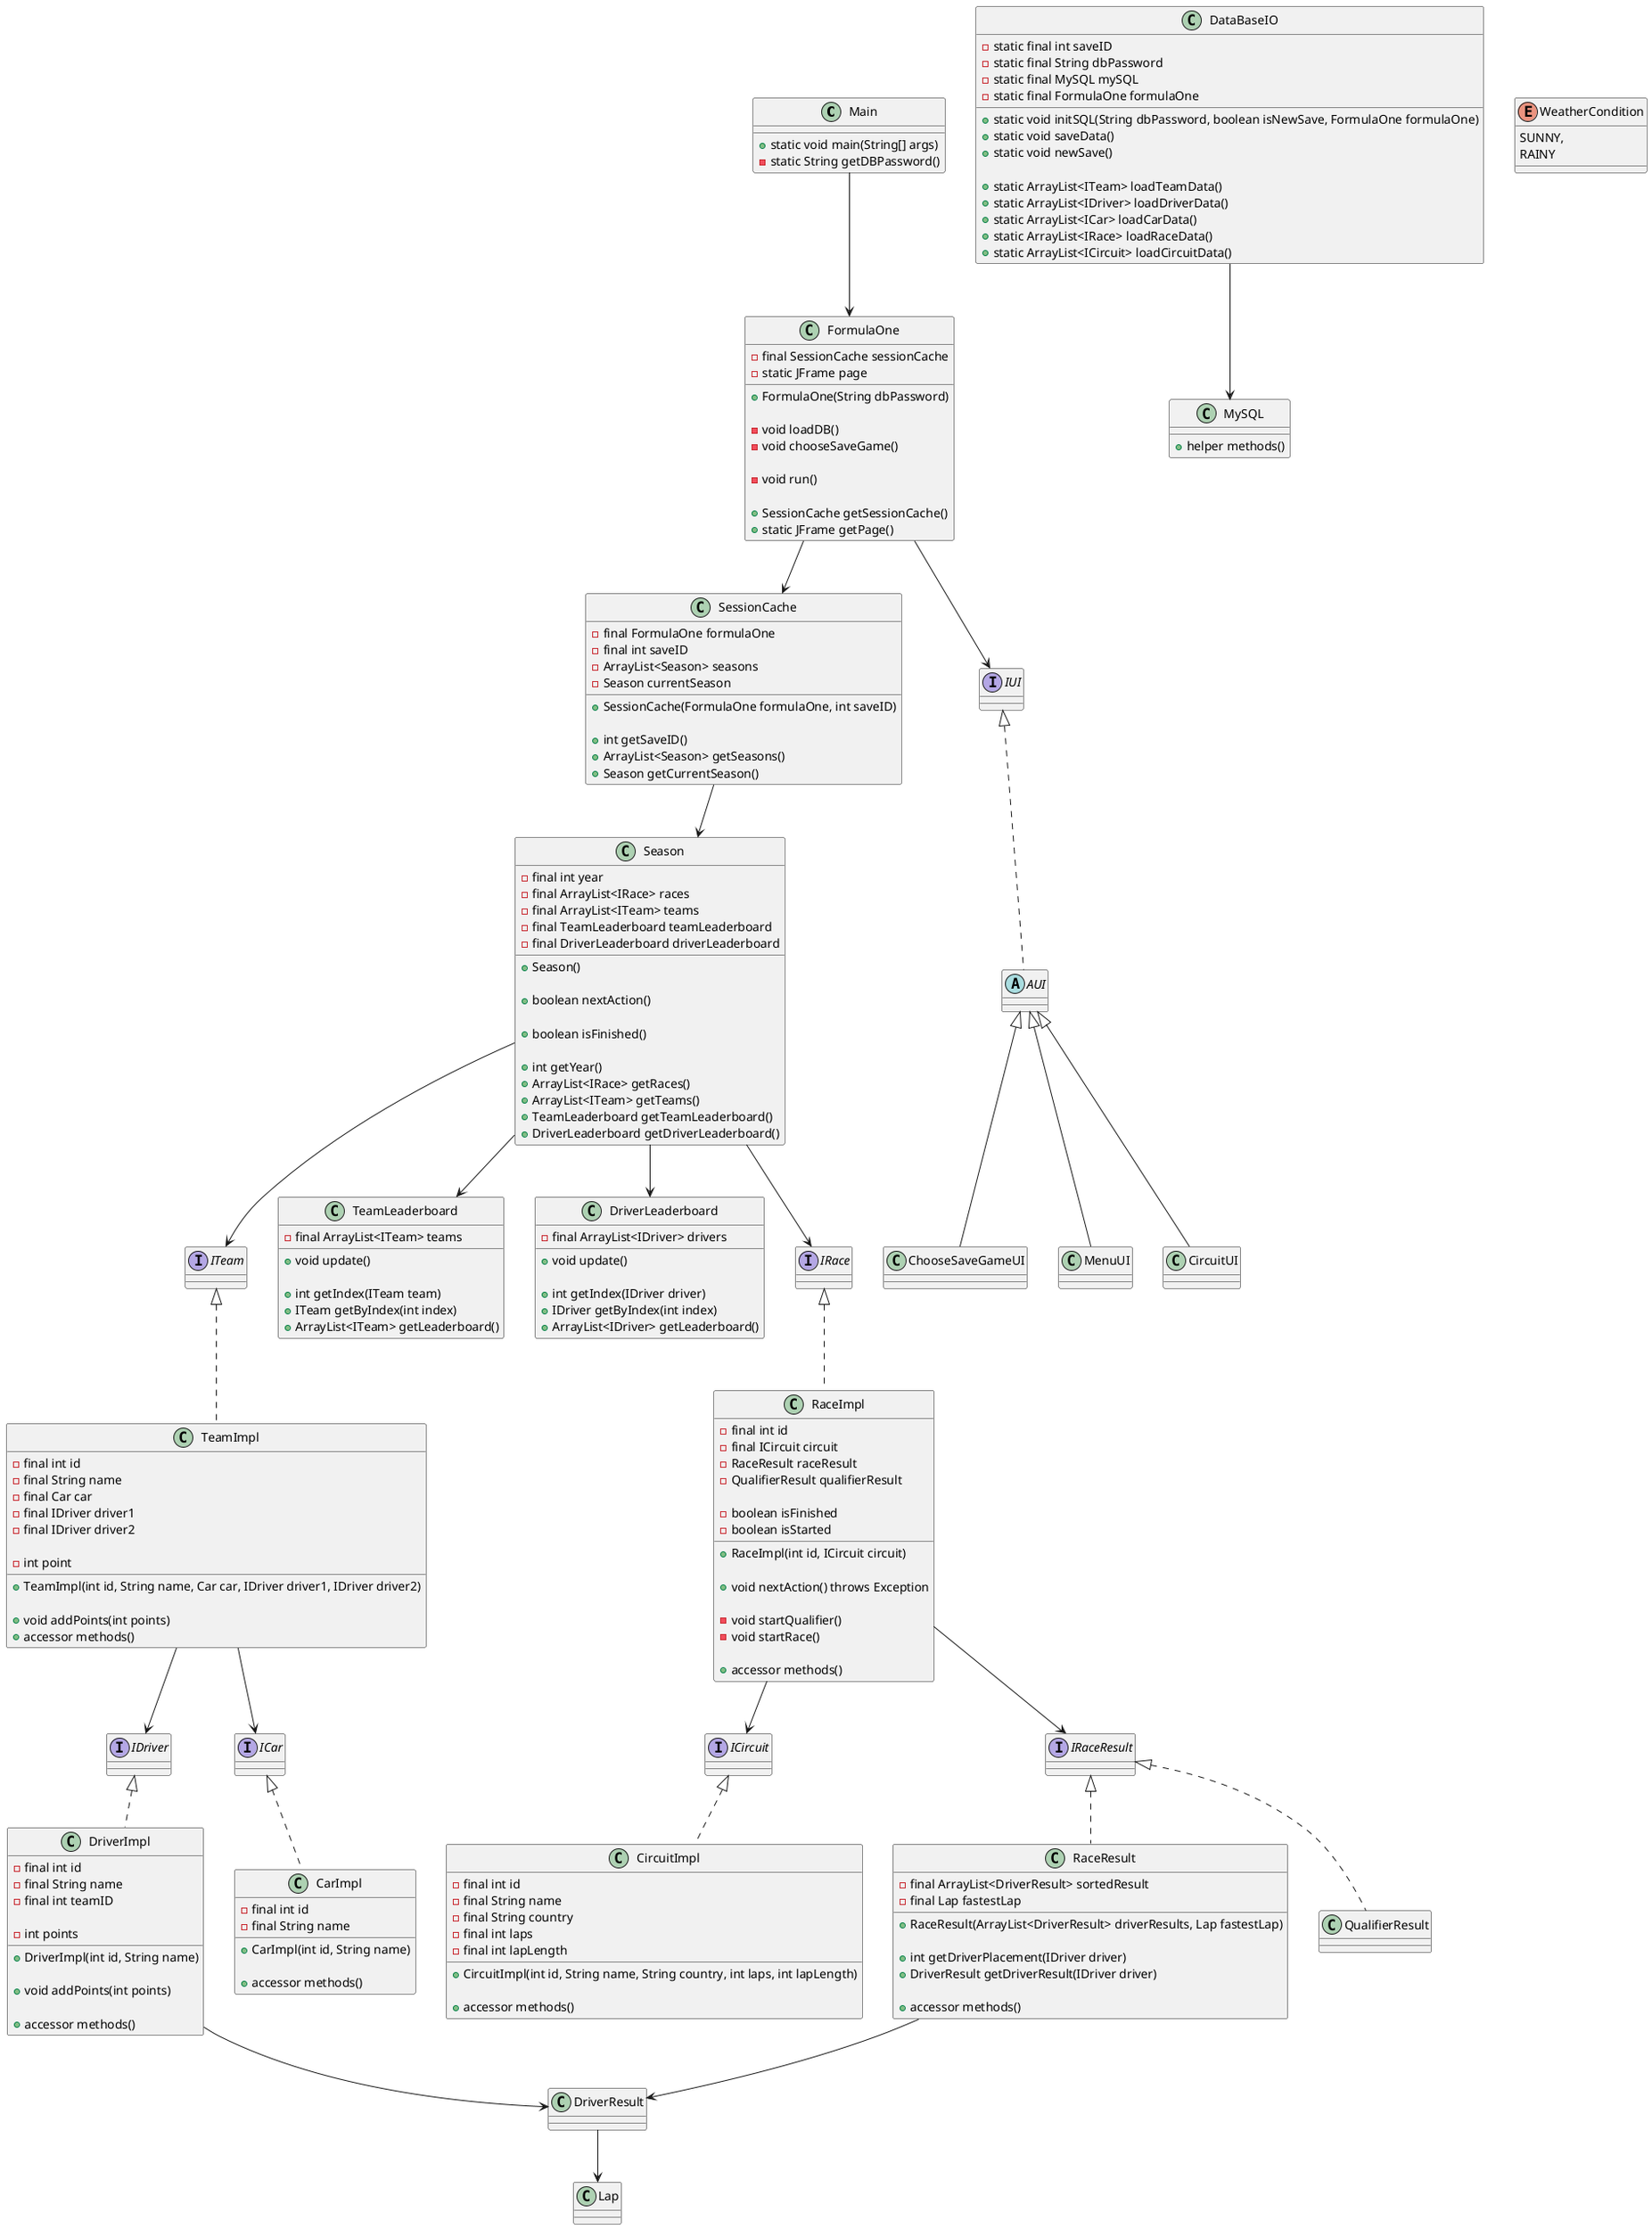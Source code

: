 @startuml

' ******************
' Classes
' ******************

class Main {
    + static void main(String[] args)
    - static String getDBPassword()
}

class FormulaOne {
    - final SessionCache sessionCache
    - static JFrame page

    + FormulaOne(String dbPassword)

    - void loadDB()
    - void chooseSaveGame()

    - void run()

    + SessionCache getSessionCache()
    + static JFrame getPage()
}

class SessionCache {
    - final FormulaOne formulaOne
    - final int saveID
    - ArrayList<Season> seasons
    - Season currentSeason

    + SessionCache(FormulaOne formulaOne, int saveID)

    + int getSaveID()
    + ArrayList<Season> getSeasons()
    + Season getCurrentSeason()
}

class Season {
    - final int year
    - final ArrayList<IRace> races
    - final ArrayList<ITeam> teams
    - final TeamLeaderboard teamLeaderboard
    - final DriverLeaderboard driverLeaderboard

    + Season()

    + boolean nextAction()

    + boolean isFinished()

    + int getYear()
    + ArrayList<IRace> getRaces()
    + ArrayList<ITeam> getTeams()
    + TeamLeaderboard getTeamLeaderboard()
    + DriverLeaderboard getDriverLeaderboard()
}

class TeamImpl implements ITeam {
    - final int id
    - final String name
    - final Car car
    - final IDriver driver1
    - final IDriver driver2

    - int point

    + TeamImpl(int id, String name, Car car, IDriver driver1, IDriver driver2)

    + void addPoints(int points)
    + accessor methods()
}

class DriverImpl implements IDriver {
    ' TODO: TILFØJE ATTRIBUTES (Skal det være en klasse for sig selv?)
    - final int id
    - final String name
    - final int teamID

    - int points

    + DriverImpl(int id, String name)

    + void addPoints(int points)

    + accessor methods()
}

class CarImpl implements ICar {
    ' TODO: TILFØJE ATTRIBUTES (Skal det være en klasse for sig selv?)
    - final int id
    - final String name

    + CarImpl(int id, String name)

    + accessor methods()
}

class CircuitImpl implements ICircuit {
    ' TODO: TILFØJE ATTRIBUTES (Skal det være en klasse for sig selv?)
    - final int id
    - final String name
    - final String country
    - final int laps
    - final int lapLength

    + CircuitImpl(int id, String name, String country, int laps, int lapLength)

    + accessor methods()
}

class TeamLeaderboard {
    - final ArrayList<ITeam> teams

    + void update()

    + int getIndex(ITeam team)
    + ITeam getByIndex(int index)
    + ArrayList<ITeam> getLeaderboard()
}

class DriverLeaderboard {
    - final ArrayList<IDriver> drivers

    + void update()

    + int getIndex(IDriver driver)
    + IDriver getByIndex(int index)
    + ArrayList<IDriver> getLeaderboard()
}

class DataBaseIO {
    - static final int saveID
    - static final String dbPassword
    - static final MySQL mySQL
    - static final FormulaOne formulaOne

    + static void initSQL(String dbPassword, boolean isNewSave, FormulaOne formulaOne)
    + static void saveData()
    + static void newSave()

    + static ArrayList<ITeam> loadTeamData()
    + static ArrayList<IDriver> loadDriverData()
    + static ArrayList<ICar> loadCarData()
    + static ArrayList<IRace> loadRaceData()
    + static ArrayList<ICircuit> loadCircuitData()
}

class MySQL {
    + helper methods()
}

' ******************
' Race
' ******************

class RaceImpl implements IRace {
    - final int id
    - final ICircuit circuit
    - RaceResult raceResult
    - QualifierResult qualifierResult

    - boolean isFinished
    - boolean isStarted

    + RaceImpl(int id, ICircuit circuit)

    + void nextAction() throws Exception
    ' TODO: Hvilken exception skal smides? evt. lav en custom exception

    - void startQualifier()
    - void startRace()

    + accessor methods()
}

class RaceResult implements IRaceResult {
    - final ArrayList<DriverResult> sortedResult
    - final Lap fastestLap

    + RaceResult(ArrayList<DriverResult> driverResults, Lap fastestLap)
    ' TODO: Vi skal sorterer resultatet vi får ind her

    + int getDriverPlacement(IDriver driver)
    + DriverResult getDriverResult(IDriver driver)

    + accessor methods()
}

class QualifierResult implements IRaceResult {

}

class Lap {

}

class DriverResult {

}

' ******************
' UI Classes
' ******************

class ChooseSaveGameUI extends AUI {

}

class MenuUI extends AUI {

}

class CircuitUI extends AUI {

}

' ******************
' Abstract Classes
' ******************

abstract class AUI implements IUI {

}

' ******************
' Interfaces
' ******************

interface IDriver {

}

interface ITeam {

}

interface ICircuit {

}

interface ICar {

}

interface IUI {

}

interface IRace {

}

interface IRaceResult {

}

' ******************
' Enums
' ******************

enum WeatherCondition {
    SUNNY,
    RAINY
}

' ******************
' Relations
' ******************

Main --> FormulaOne

FormulaOne --> SessionCache
FormulaOne --> IUI

SessionCache --> Season

Season --> ITeam
Season --> IRace
Season --> TeamLeaderboard
Season --> DriverLeaderboard

RaceImpl --> ICircuit
RaceImpl --> IRaceResult

RaceResult --> DriverResult
DriverImpl --> DriverResult

DriverResult --> Lap

TeamImpl --> ICar
TeamImpl --> IDriver

DataBaseIO --> MySQL

@enduml